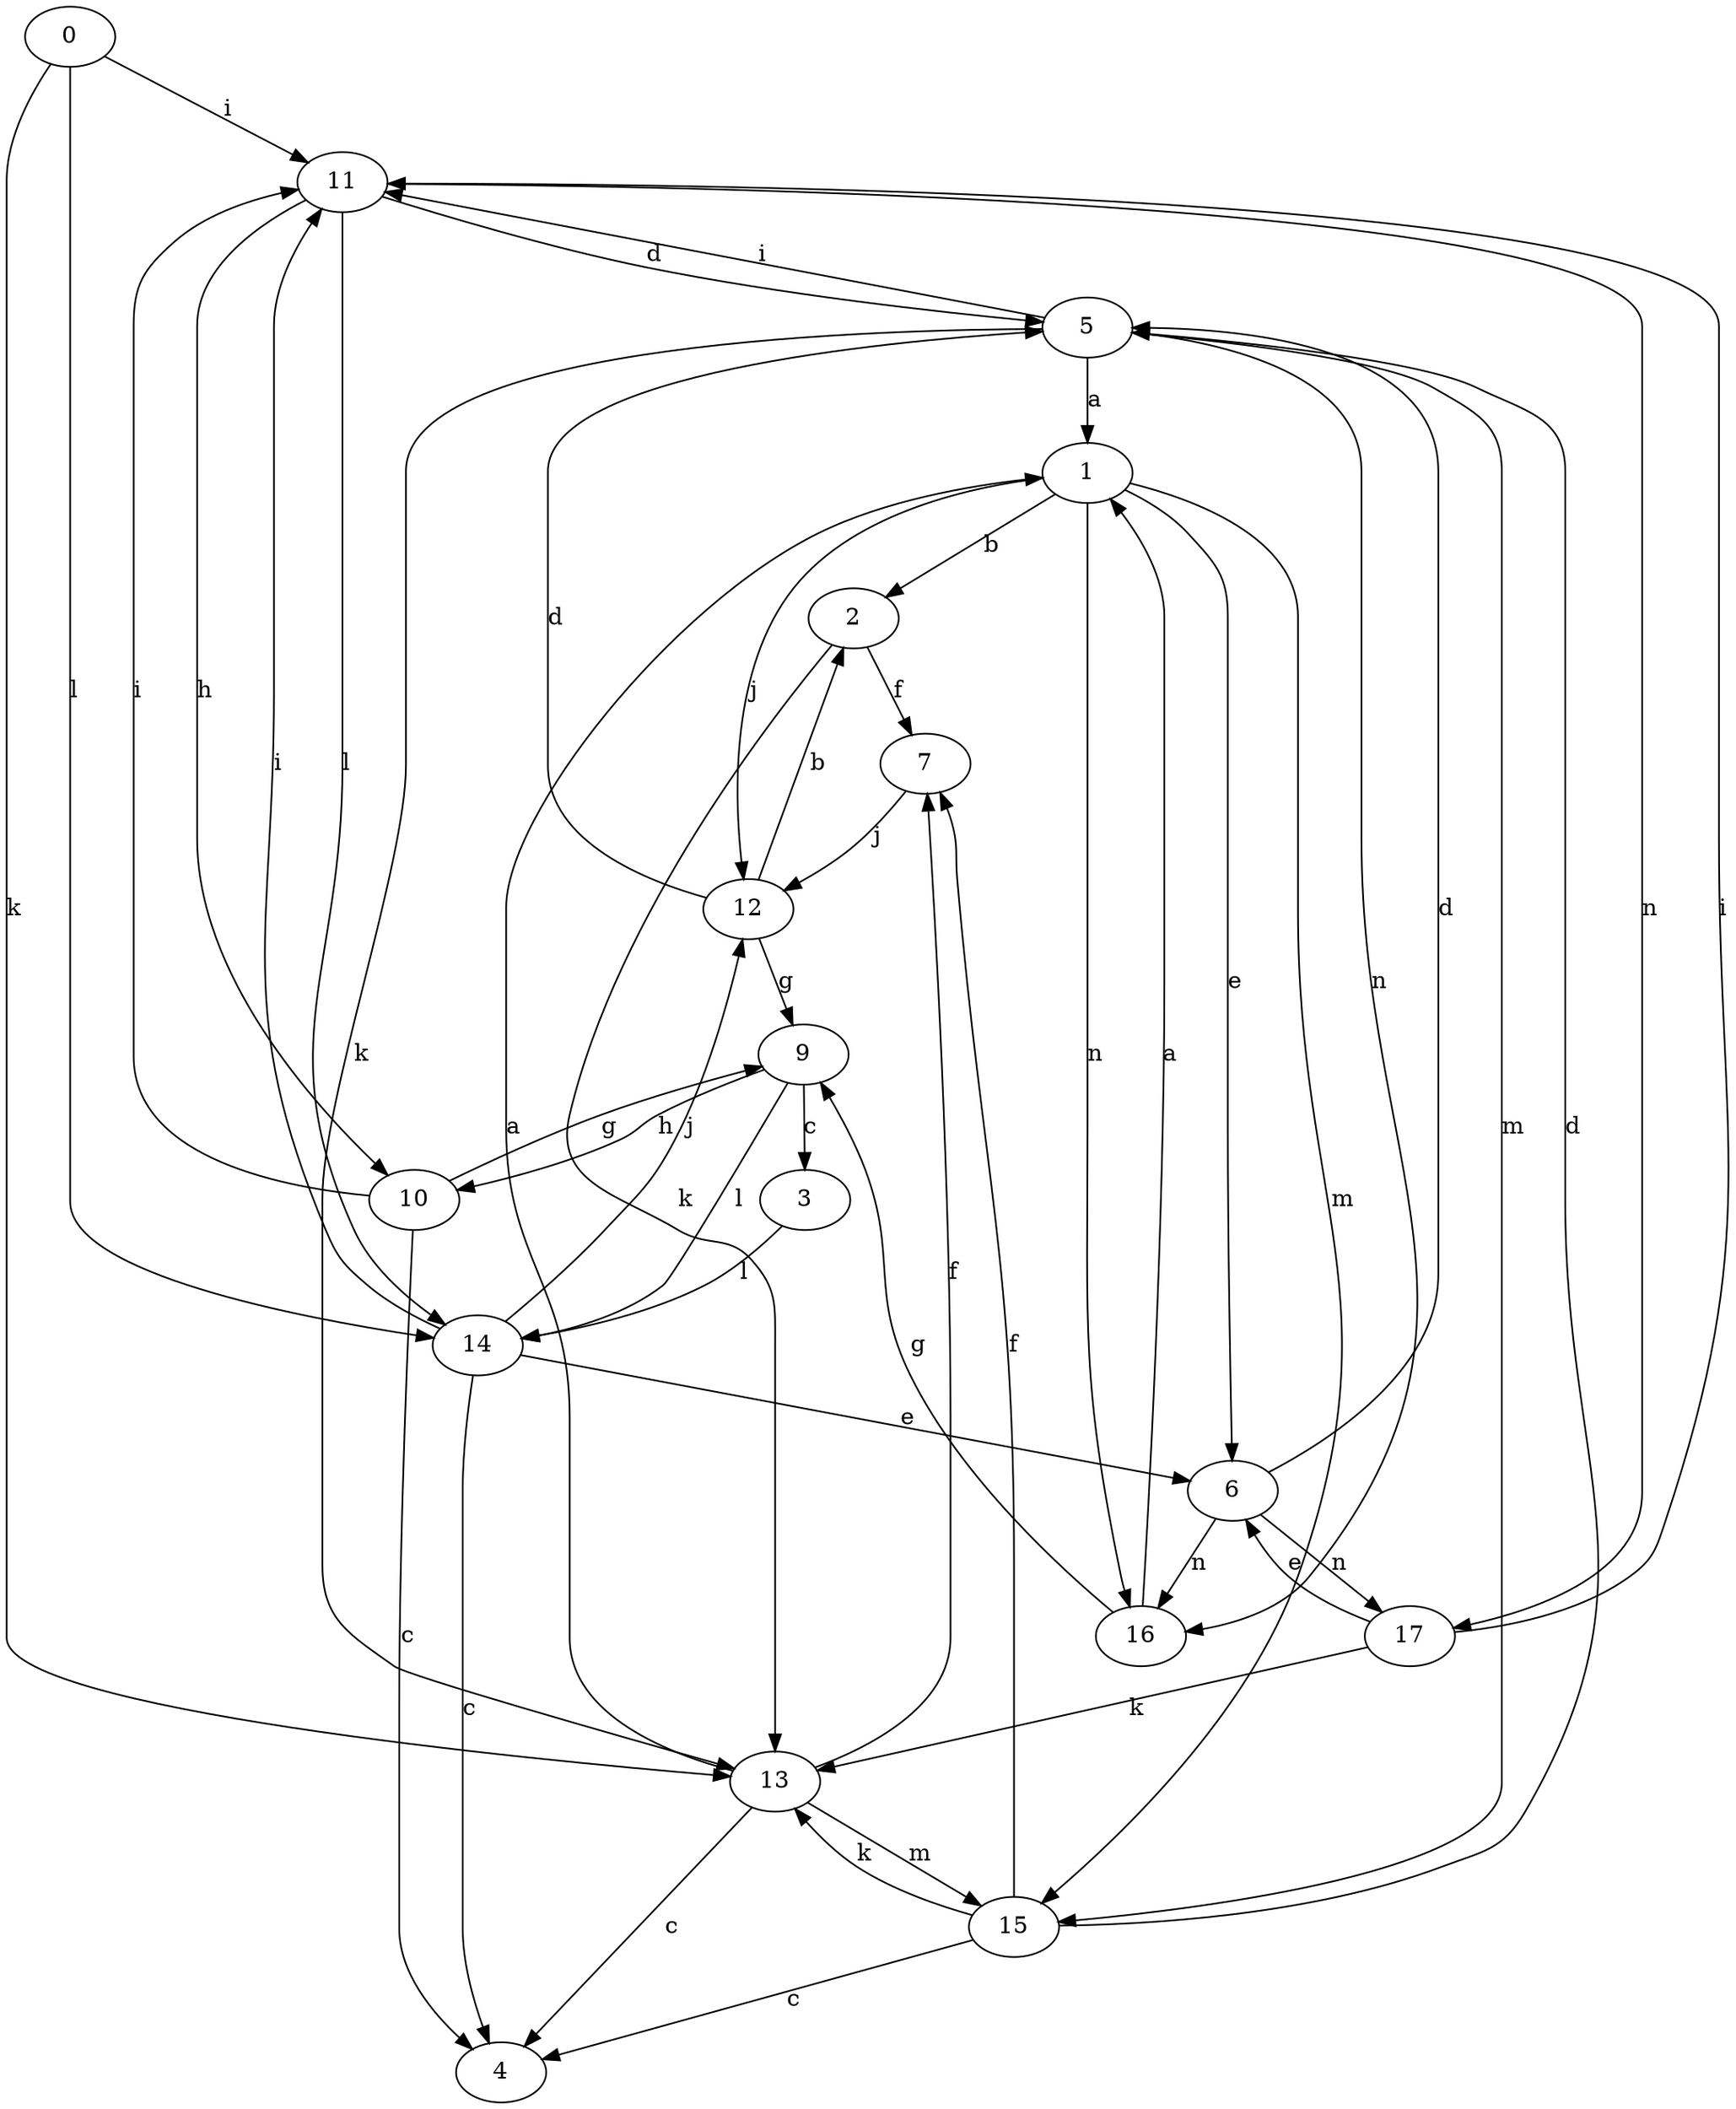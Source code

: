 strict digraph  {
0;
1;
2;
3;
4;
5;
6;
7;
9;
10;
11;
12;
13;
14;
15;
16;
17;
0 -> 11  [label=i];
0 -> 13  [label=k];
0 -> 14  [label=l];
1 -> 2  [label=b];
1 -> 6  [label=e];
1 -> 12  [label=j];
1 -> 15  [label=m];
1 -> 16  [label=n];
2 -> 7  [label=f];
2 -> 13  [label=k];
3 -> 14  [label=l];
5 -> 1  [label=a];
5 -> 11  [label=i];
5 -> 13  [label=k];
5 -> 15  [label=m];
5 -> 16  [label=n];
6 -> 5  [label=d];
6 -> 16  [label=n];
6 -> 17  [label=n];
7 -> 12  [label=j];
9 -> 3  [label=c];
9 -> 10  [label=h];
9 -> 14  [label=l];
10 -> 4  [label=c];
10 -> 9  [label=g];
10 -> 11  [label=i];
11 -> 5  [label=d];
11 -> 10  [label=h];
11 -> 14  [label=l];
11 -> 17  [label=n];
12 -> 2  [label=b];
12 -> 5  [label=d];
12 -> 9  [label=g];
13 -> 1  [label=a];
13 -> 4  [label=c];
13 -> 7  [label=f];
13 -> 15  [label=m];
14 -> 4  [label=c];
14 -> 6  [label=e];
14 -> 11  [label=i];
14 -> 12  [label=j];
15 -> 4  [label=c];
15 -> 5  [label=d];
15 -> 7  [label=f];
15 -> 13  [label=k];
16 -> 1  [label=a];
16 -> 9  [label=g];
17 -> 6  [label=e];
17 -> 11  [label=i];
17 -> 13  [label=k];
}
